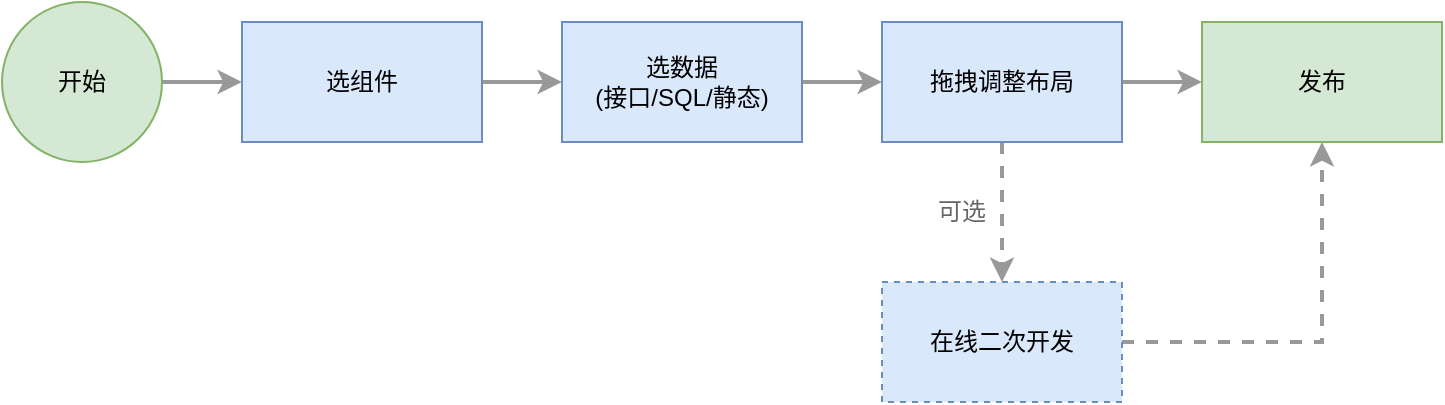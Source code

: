 <mxfile pages="1" version="11.2.8" type="github"><diagram id="a8Ug8T5WEK4HtChQtTjw" name="Page-1"><mxGraphModel dx="1251" dy="661" grid="1" gridSize="10" guides="1" tooltips="1" connect="1" arrows="1" fold="1" page="1" pageScale="1" pageWidth="850" pageHeight="1100" math="0" shadow="0"><root><mxCell id="0"/><mxCell id="1" parent="0"/><mxCell id="ICfJsar6EA94NdEd-hYg-4" value="" style="edgeStyle=orthogonalEdgeStyle;rounded=0;orthogonalLoop=1;jettySize=auto;html=1;strokeWidth=2;strokeColor=#999999;" parent="1" source="ICfJsar6EA94NdEd-hYg-1" target="ICfJsar6EA94NdEd-hYg-3" edge="1"><mxGeometry relative="1" as="geometry"/></mxCell><mxCell id="ICfJsar6EA94NdEd-hYg-1" value="选组件" style="rounded=0;whiteSpace=wrap;html=1;fillColor=#dae8fc;strokeColor=#6c8ebf;" parent="1" vertex="1"><mxGeometry x="200" y="250" width="120" height="60" as="geometry"/></mxCell><mxCell id="ICfJsar6EA94NdEd-hYg-6" value="" style="edgeStyle=orthogonalEdgeStyle;rounded=0;orthogonalLoop=1;jettySize=auto;html=1;strokeWidth=2;strokeColor=#999999;" parent="1" source="ICfJsar6EA94NdEd-hYg-3" target="ICfJsar6EA94NdEd-hYg-5" edge="1"><mxGeometry relative="1" as="geometry"/></mxCell><mxCell id="ICfJsar6EA94NdEd-hYg-3" value="选数据&lt;br&gt;(接口/SQL/静态)" style="rounded=0;whiteSpace=wrap;html=1;fillColor=#dae8fc;strokeColor=#6c8ebf;" parent="1" vertex="1"><mxGeometry x="360" y="250" width="120" height="60" as="geometry"/></mxCell><mxCell id="ICfJsar6EA94NdEd-hYg-8" value="" style="edgeStyle=orthogonalEdgeStyle;rounded=0;orthogonalLoop=1;jettySize=auto;html=1;strokeWidth=2;strokeColor=#999999;" parent="1" source="ICfJsar6EA94NdEd-hYg-5" target="ICfJsar6EA94NdEd-hYg-7" edge="1"><mxGeometry relative="1" as="geometry"/></mxCell><mxCell id="ICfJsar6EA94NdEd-hYg-11" value="" style="edgeStyle=orthogonalEdgeStyle;rounded=0;orthogonalLoop=1;jettySize=auto;html=1;strokeWidth=2;strokeColor=#999999;dashed=1;" parent="1" source="ICfJsar6EA94NdEd-hYg-5" target="ICfJsar6EA94NdEd-hYg-10" edge="1"><mxGeometry relative="1" as="geometry"/></mxCell><mxCell id="ICfJsar6EA94NdEd-hYg-5" value="拖拽调整布局" style="rounded=0;whiteSpace=wrap;html=1;fillColor=#dae8fc;strokeColor=#6c8ebf;" parent="1" vertex="1"><mxGeometry x="520" y="250" width="120" height="60" as="geometry"/></mxCell><mxCell id="ICfJsar6EA94NdEd-hYg-13" value="" style="edgeStyle=orthogonalEdgeStyle;rounded=0;orthogonalLoop=1;jettySize=auto;html=1;entryX=0.5;entryY=1;entryDx=0;entryDy=0;strokeWidth=2;strokeColor=#999999;dashed=1;" parent="1" source="ICfJsar6EA94NdEd-hYg-10" target="ICfJsar6EA94NdEd-hYg-7" edge="1"><mxGeometry relative="1" as="geometry"><mxPoint x="800" y="420" as="targetPoint"/></mxGeometry></mxCell><mxCell id="ICfJsar6EA94NdEd-hYg-10" value="在线二次开发" style="rounded=0;whiteSpace=wrap;html=1;fillColor=#dae8fc;strokeColor=#6c8ebf;dashed=1;" parent="1" vertex="1"><mxGeometry x="520" y="380" width="120" height="60" as="geometry"/></mxCell><mxCell id="ICfJsar6EA94NdEd-hYg-7" value="发布" style="rounded=0;whiteSpace=wrap;html=1;fillColor=#d5e8d4;strokeColor=#82b366;" parent="1" vertex="1"><mxGeometry x="680" y="250" width="120" height="60" as="geometry"/></mxCell><mxCell id="ICfJsar6EA94NdEd-hYg-9" value="" style="edgeStyle=orthogonalEdgeStyle;rounded=0;orthogonalLoop=1;jettySize=auto;html=1;strokeWidth=2;strokeColor=#999999;" parent="1" source="ICfJsar6EA94NdEd-hYg-2" target="ICfJsar6EA94NdEd-hYg-1" edge="1"><mxGeometry relative="1" as="geometry"/></mxCell><mxCell id="ICfJsar6EA94NdEd-hYg-2" value="开始" style="ellipse;whiteSpace=wrap;html=1;aspect=fixed;fillColor=#d5e8d4;strokeColor=#82b366;" parent="1" vertex="1"><mxGeometry x="80" y="240" width="80" height="80" as="geometry"/></mxCell><mxCell id="ICfJsar6EA94NdEd-hYg-14" value="可选" style="text;html=1;strokeColor=none;fillColor=none;align=center;verticalAlign=middle;whiteSpace=wrap;rounded=0;dashed=1;fontColor=#666666;" parent="1" vertex="1"><mxGeometry x="540" y="335" width="40" height="20" as="geometry"/></mxCell></root></mxGraphModel></diagram></mxfile>
